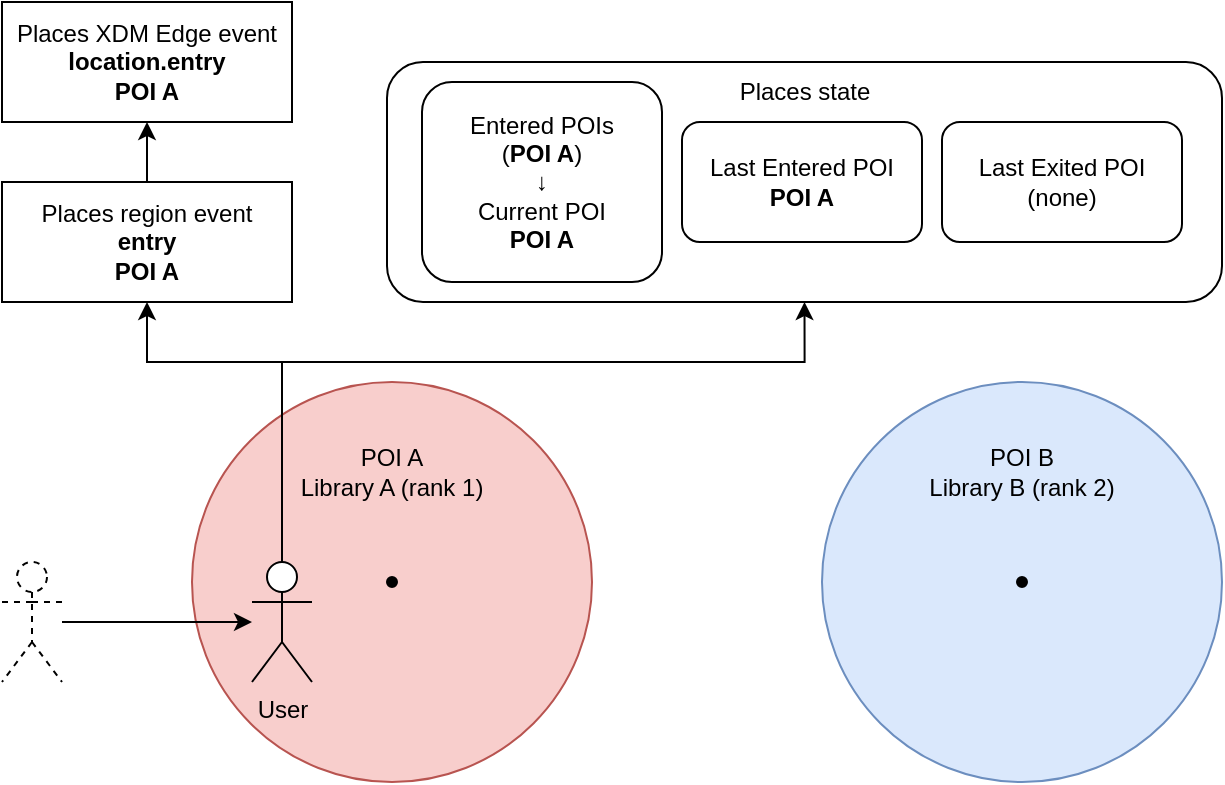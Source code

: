 <mxfile version="26.0.6" pages="6">
  <diagram name="non-intersecting-enter-A" id="7Nvi4SQzM6DGhfH5U2eM">
    <mxGraphModel dx="1253" dy="871" grid="1" gridSize="10" guides="1" tooltips="1" connect="1" arrows="1" fold="1" page="1" pageScale="1" pageWidth="850" pageHeight="1100" math="0" shadow="0">
      <root>
        <mxCell id="0" />
        <mxCell id="1" parent="0" />
        <mxCell id="0DIojGw53Ly8PK1kukOb-17" value="" style="rounded=1;whiteSpace=wrap;html=1;" vertex="1" parent="1">
          <mxGeometry x="322.5" y="150" width="417.5" height="120" as="geometry" />
        </mxCell>
        <mxCell id="0DIojGw53Ly8PK1kukOb-3" value="" style="group" vertex="1" connectable="0" parent="1">
          <mxGeometry x="225" y="310" width="200" height="200" as="geometry" />
        </mxCell>
        <mxCell id="0DIojGw53Ly8PK1kukOb-1" value="" style="ellipse;whiteSpace=wrap;html=1;aspect=fixed;fillColor=#f8cecc;strokeColor=#b85450;shadow=0;" vertex="1" parent="0DIojGw53Ly8PK1kukOb-3">
          <mxGeometry width="200" height="200" as="geometry" />
        </mxCell>
        <mxCell id="0DIojGw53Ly8PK1kukOb-2" value="" style="ellipse;whiteSpace=wrap;html=1;aspect=fixed;labelBackgroundColor=none;fillColor=light-dark(#000000, #ededed);" vertex="1" parent="0DIojGw53Ly8PK1kukOb-3">
          <mxGeometry x="97.5" y="97.5" width="5" height="5" as="geometry" />
        </mxCell>
        <mxCell id="0DIojGw53Ly8PK1kukOb-7" value="&lt;div&gt;POI A&lt;/div&gt;Library A (rank 1)" style="text;html=1;align=center;verticalAlign=middle;whiteSpace=wrap;rounded=0;" vertex="1" parent="0DIojGw53Ly8PK1kukOb-3">
          <mxGeometry x="40" y="30" width="120" height="30" as="geometry" />
        </mxCell>
        <mxCell id="0DIojGw53Ly8PK1kukOb-9" value="User" style="shape=umlActor;verticalLabelPosition=bottom;verticalAlign=top;html=1;outlineConnect=0;" vertex="1" parent="0DIojGw53Ly8PK1kukOb-3">
          <mxGeometry x="30" y="90" width="30" height="60" as="geometry" />
        </mxCell>
        <mxCell id="0DIojGw53Ly8PK1kukOb-5" value="" style="ellipse;whiteSpace=wrap;html=1;aspect=fixed;fillColor=#dae8fc;strokeColor=#6c8ebf;shadow=0;" vertex="1" parent="1">
          <mxGeometry x="540" y="310" width="200" height="200" as="geometry" />
        </mxCell>
        <mxCell id="0DIojGw53Ly8PK1kukOb-6" value="" style="ellipse;whiteSpace=wrap;html=1;aspect=fixed;labelBackgroundColor=none;fillColor=light-dark(#000000, #ededed);" vertex="1" parent="1">
          <mxGeometry x="637.5" y="407.5" width="5" height="5" as="geometry" />
        </mxCell>
        <mxCell id="0DIojGw53Ly8PK1kukOb-8" value="&lt;div&gt;POI B&lt;/div&gt;&lt;div&gt;Library B (rank 2)&lt;br&gt;&lt;/div&gt;" style="text;html=1;align=center;verticalAlign=middle;whiteSpace=wrap;rounded=0;" vertex="1" parent="1">
          <mxGeometry x="590" y="340" width="100" height="30" as="geometry" />
        </mxCell>
        <mxCell id="0DIojGw53Ly8PK1kukOb-12" style="edgeStyle=orthogonalEdgeStyle;rounded=0;orthogonalLoop=1;jettySize=auto;html=1;" edge="1" parent="1" source="0DIojGw53Ly8PK1kukOb-10" target="0DIojGw53Ly8PK1kukOb-9">
          <mxGeometry relative="1" as="geometry" />
        </mxCell>
        <mxCell id="0DIojGw53Ly8PK1kukOb-10" value="" style="shape=umlActor;verticalLabelPosition=bottom;verticalAlign=top;html=1;outlineConnect=0;dashed=1;" vertex="1" parent="1">
          <mxGeometry x="130" y="400" width="30" height="60" as="geometry" />
        </mxCell>
        <mxCell id="Gqzh9oUNOYXRhG7qrIGi-3" style="edgeStyle=orthogonalEdgeStyle;rounded=0;orthogonalLoop=1;jettySize=auto;html=1;entryX=0.5;entryY=1;entryDx=0;entryDy=0;" edge="1" parent="1" source="0DIojGw53Ly8PK1kukOb-13" target="Gqzh9oUNOYXRhG7qrIGi-2">
          <mxGeometry relative="1" as="geometry" />
        </mxCell>
        <mxCell id="0DIojGw53Ly8PK1kukOb-13" value="&lt;div&gt;Places region event&lt;/div&gt;&lt;div&gt;&lt;b&gt;entry&lt;br&gt;&lt;/b&gt;&lt;/div&gt;&lt;div&gt;&lt;b&gt;POI A&lt;/b&gt;&lt;br&gt;&lt;/div&gt;" style="rounded=0;whiteSpace=wrap;html=1;" vertex="1" parent="1">
          <mxGeometry x="130" y="210" width="145" height="60" as="geometry" />
        </mxCell>
        <mxCell id="0DIojGw53Ly8PK1kukOb-14" value="&lt;div&gt;&lt;div&gt;Entered POIs&lt;/div&gt;(&lt;b&gt;POI A&lt;/b&gt;)&lt;/div&gt;&lt;div&gt;↓&lt;/div&gt;&lt;div&gt;Current POI&lt;/div&gt;&lt;div&gt;&lt;b&gt;POI A&lt;/b&gt;&lt;br&gt;&lt;/div&gt;" style="rounded=1;whiteSpace=wrap;html=1;" vertex="1" parent="1">
          <mxGeometry x="340" y="160" width="120" height="100" as="geometry" />
        </mxCell>
        <mxCell id="0DIojGw53Ly8PK1kukOb-15" value="Last Entered POI&lt;div&gt;&lt;b&gt;POI A&lt;/b&gt;&lt;br&gt;&lt;/div&gt;" style="rounded=1;whiteSpace=wrap;html=1;" vertex="1" parent="1">
          <mxGeometry x="470" y="180" width="120" height="60" as="geometry" />
        </mxCell>
        <mxCell id="0DIojGw53Ly8PK1kukOb-16" value="Last Exited POI&lt;div&gt;(none)&lt;b&gt;&lt;br&gt;&lt;/b&gt;&lt;/div&gt;" style="rounded=1;whiteSpace=wrap;html=1;" vertex="1" parent="1">
          <mxGeometry x="600" y="180" width="120" height="60" as="geometry" />
        </mxCell>
        <mxCell id="0DIojGw53Ly8PK1kukOb-18" value="Places state" style="text;html=1;align=center;verticalAlign=middle;whiteSpace=wrap;rounded=0;" vertex="1" parent="1">
          <mxGeometry x="495.63" y="150" width="71.25" height="30" as="geometry" />
        </mxCell>
        <mxCell id="Gqzh9oUNOYXRhG7qrIGi-2" value="&lt;div&gt;Places XDM Edge event&lt;br&gt;&lt;/div&gt;&lt;div&gt;&lt;b&gt;location.entry&lt;/b&gt;&lt;/div&gt;&lt;div&gt;&lt;b&gt;POI A&lt;/b&gt;&lt;br&gt;&lt;/div&gt;" style="rounded=0;whiteSpace=wrap;html=1;" vertex="1" parent="1">
          <mxGeometry x="130" y="120" width="145" height="60" as="geometry" />
        </mxCell>
        <mxCell id="kn7acTjmy94DzL2z3jzz-1" style="edgeStyle=orthogonalEdgeStyle;rounded=0;orthogonalLoop=1;jettySize=auto;html=1;entryX=0.5;entryY=1;entryDx=0;entryDy=0;exitX=0.5;exitY=0;exitDx=0;exitDy=0;exitPerimeter=0;" edge="1" parent="1" source="0DIojGw53Ly8PK1kukOb-9" target="0DIojGw53Ly8PK1kukOb-17">
          <mxGeometry relative="1" as="geometry">
            <Array as="points">
              <mxPoint x="270" y="300" />
              <mxPoint x="531" y="300" />
            </Array>
          </mxGeometry>
        </mxCell>
        <mxCell id="kn7acTjmy94DzL2z3jzz-2" style="edgeStyle=orthogonalEdgeStyle;rounded=0;orthogonalLoop=1;jettySize=auto;html=1;entryX=0.5;entryY=1;entryDx=0;entryDy=0;" edge="1" parent="1" source="0DIojGw53Ly8PK1kukOb-9" target="0DIojGw53Ly8PK1kukOb-13">
          <mxGeometry relative="1" as="geometry">
            <Array as="points">
              <mxPoint x="270" y="300" />
              <mxPoint x="203" y="300" />
            </Array>
          </mxGeometry>
        </mxCell>
      </root>
    </mxGraphModel>
  </diagram>
  <diagram id="rdX67m3a9mxCrUyusmqZ" name="non-intersecting-exit-A">
    <mxGraphModel dx="1253" dy="871" grid="1" gridSize="10" guides="1" tooltips="1" connect="1" arrows="1" fold="1" page="1" pageScale="1" pageWidth="850" pageHeight="1100" math="0" shadow="0">
      <root>
        <mxCell id="0" />
        <mxCell id="1" parent="0" />
        <mxCell id="Ho1aJXo4Xvy4HgWgl9kq-21" value="" style="rounded=1;whiteSpace=wrap;html=1;" vertex="1" parent="1">
          <mxGeometry x="332.5" y="160" width="417.5" height="120" as="geometry" />
        </mxCell>
        <mxCell id="Ho1aJXo4Xvy4HgWgl9kq-22" value="" style="group" vertex="1" connectable="0" parent="1">
          <mxGeometry x="235" y="320" width="200" height="200" as="geometry" />
        </mxCell>
        <mxCell id="Ho1aJXo4Xvy4HgWgl9kq-23" value="" style="ellipse;whiteSpace=wrap;html=1;aspect=fixed;fillColor=#f8cecc;strokeColor=#b85450;shadow=0;" vertex="1" parent="Ho1aJXo4Xvy4HgWgl9kq-22">
          <mxGeometry width="200" height="200" as="geometry" />
        </mxCell>
        <mxCell id="Ho1aJXo4Xvy4HgWgl9kq-24" value="" style="ellipse;whiteSpace=wrap;html=1;aspect=fixed;labelBackgroundColor=none;fillColor=light-dark(#000000, #ededed);" vertex="1" parent="Ho1aJXo4Xvy4HgWgl9kq-22">
          <mxGeometry x="97.5" y="97.5" width="5" height="5" as="geometry" />
        </mxCell>
        <mxCell id="Ho1aJXo4Xvy4HgWgl9kq-25" value="&lt;div&gt;POI A&lt;/div&gt;Library A (rank 1)" style="text;html=1;align=center;verticalAlign=middle;whiteSpace=wrap;rounded=0;" vertex="1" parent="Ho1aJXo4Xvy4HgWgl9kq-22">
          <mxGeometry x="40" y="30" width="120" height="30" as="geometry" />
        </mxCell>
        <mxCell id="Ho1aJXo4Xvy4HgWgl9kq-26" value="" style="shape=umlActor;verticalLabelPosition=bottom;verticalAlign=top;html=1;outlineConnect=0;dashed=1;" vertex="1" parent="Ho1aJXo4Xvy4HgWgl9kq-22">
          <mxGeometry x="30" y="90" width="30" height="60" as="geometry" />
        </mxCell>
        <mxCell id="Ho1aJXo4Xvy4HgWgl9kq-27" value="" style="ellipse;whiteSpace=wrap;html=1;aspect=fixed;fillColor=#dae8fc;strokeColor=#6c8ebf;shadow=0;" vertex="1" parent="1">
          <mxGeometry x="550" y="320" width="200" height="200" as="geometry" />
        </mxCell>
        <mxCell id="Ho1aJXo4Xvy4HgWgl9kq-28" value="" style="ellipse;whiteSpace=wrap;html=1;aspect=fixed;labelBackgroundColor=none;fillColor=light-dark(#000000, #ededed);" vertex="1" parent="1">
          <mxGeometry x="647.5" y="417.5" width="5" height="5" as="geometry" />
        </mxCell>
        <mxCell id="Ho1aJXo4Xvy4HgWgl9kq-29" value="&lt;div&gt;POI B&lt;/div&gt;&lt;div&gt;Library B (rank 2)&lt;br&gt;&lt;/div&gt;" style="text;html=1;align=center;verticalAlign=middle;whiteSpace=wrap;rounded=0;" vertex="1" parent="1">
          <mxGeometry x="600" y="350" width="100" height="30" as="geometry" />
        </mxCell>
        <mxCell id="Ho1aJXo4Xvy4HgWgl9kq-30" style="edgeStyle=orthogonalEdgeStyle;rounded=0;orthogonalLoop=1;jettySize=auto;html=1;" edge="1" parent="1" source="Ho1aJXo4Xvy4HgWgl9kq-31" target="Ho1aJXo4Xvy4HgWgl9kq-26">
          <mxGeometry relative="1" as="geometry" />
        </mxCell>
        <mxCell id="Ho1aJXo4Xvy4HgWgl9kq-31" value="" style="shape=umlActor;verticalLabelPosition=bottom;verticalAlign=top;html=1;outlineConnect=0;dashed=1;" vertex="1" parent="1">
          <mxGeometry x="140" y="410" width="30" height="60" as="geometry" />
        </mxCell>
        <mxCell id="Ho1aJXo4Xvy4HgWgl9kq-32" style="edgeStyle=orthogonalEdgeStyle;rounded=0;orthogonalLoop=1;jettySize=auto;html=1;entryX=0.5;entryY=1;entryDx=0;entryDy=0;" edge="1" parent="1" source="Ho1aJXo4Xvy4HgWgl9kq-33" target="Ho1aJXo4Xvy4HgWgl9kq-38">
          <mxGeometry relative="1" as="geometry" />
        </mxCell>
        <mxCell id="Ho1aJXo4Xvy4HgWgl9kq-33" value="&lt;div&gt;Places region event&lt;/div&gt;&lt;div&gt;&lt;b&gt;exit&lt;br&gt;&lt;/b&gt;&lt;/div&gt;&lt;div&gt;&lt;b&gt;POI A&lt;/b&gt;&lt;br&gt;&lt;/div&gt;" style="rounded=0;whiteSpace=wrap;html=1;" vertex="1" parent="1">
          <mxGeometry x="140" y="220" width="145" height="60" as="geometry" />
        </mxCell>
        <mxCell id="Ho1aJXo4Xvy4HgWgl9kq-34" value="&lt;div&gt;&lt;div&gt;Entered POIs&lt;/div&gt;(&lt;b&gt;none&lt;/b&gt;)&lt;/div&gt;&lt;div&gt;↓&lt;/div&gt;&lt;div&gt;Current POI&lt;/div&gt;&lt;div&gt;&lt;b&gt;none&lt;/b&gt;&lt;/div&gt;" style="rounded=1;whiteSpace=wrap;html=1;" vertex="1" parent="1">
          <mxGeometry x="350" y="170" width="120" height="100" as="geometry" />
        </mxCell>
        <mxCell id="Ho1aJXo4Xvy4HgWgl9kq-35" value="Last Entered POI&lt;div&gt;POI A&lt;br&gt;&lt;/div&gt;" style="rounded=1;whiteSpace=wrap;html=1;" vertex="1" parent="1">
          <mxGeometry x="480" y="190" width="120" height="60" as="geometry" />
        </mxCell>
        <mxCell id="Ho1aJXo4Xvy4HgWgl9kq-36" value="Last Exited POI&lt;div&gt;&lt;b&gt;POI A&lt;br&gt;&lt;/b&gt;&lt;/div&gt;" style="rounded=1;whiteSpace=wrap;html=1;" vertex="1" parent="1">
          <mxGeometry x="610" y="190" width="120" height="60" as="geometry" />
        </mxCell>
        <mxCell id="Ho1aJXo4Xvy4HgWgl9kq-37" value="Places state" style="text;html=1;align=center;verticalAlign=middle;whiteSpace=wrap;rounded=0;" vertex="1" parent="1">
          <mxGeometry x="505.63" y="160" width="71.25" height="30" as="geometry" />
        </mxCell>
        <mxCell id="Ho1aJXo4Xvy4HgWgl9kq-38" value="&lt;div&gt;Places XDM Edge event&lt;br&gt;&lt;/div&gt;&lt;div&gt;&lt;b&gt;location.exit&lt;/b&gt;&lt;/div&gt;&lt;div&gt;&lt;b&gt;POI A&lt;/b&gt;&lt;br&gt;&lt;/div&gt;" style="rounded=0;whiteSpace=wrap;html=1;" vertex="1" parent="1">
          <mxGeometry x="140" y="130" width="145" height="60" as="geometry" />
        </mxCell>
        <mxCell id="-z0aHWKvJQAoEWJ8Rz4i-1" style="edgeStyle=orthogonalEdgeStyle;rounded=0;orthogonalLoop=1;jettySize=auto;html=1;entryX=0.5;entryY=1;entryDx=0;entryDy=0;" edge="1" parent="1" source="NXrRxb7yQvGwlV0NaPWT-1" target="Ho1aJXo4Xvy4HgWgl9kq-21">
          <mxGeometry relative="1" as="geometry">
            <Array as="points">
              <mxPoint x="495" y="310" />
              <mxPoint x="541" y="310" />
            </Array>
          </mxGeometry>
        </mxCell>
        <mxCell id="-z0aHWKvJQAoEWJ8Rz4i-2" style="edgeStyle=orthogonalEdgeStyle;rounded=0;orthogonalLoop=1;jettySize=auto;html=1;entryX=0.5;entryY=1;entryDx=0;entryDy=0;exitX=0.5;exitY=0;exitDx=0;exitDy=0;exitPerimeter=0;" edge="1" parent="1" source="NXrRxb7yQvGwlV0NaPWT-1" target="Ho1aJXo4Xvy4HgWgl9kq-33">
          <mxGeometry relative="1" as="geometry">
            <Array as="points">
              <mxPoint x="495" y="310" />
              <mxPoint x="213" y="310" />
            </Array>
          </mxGeometry>
        </mxCell>
        <mxCell id="NXrRxb7yQvGwlV0NaPWT-1" value="User" style="shape=umlActor;verticalLabelPosition=bottom;verticalAlign=top;html=1;outlineConnect=0;" vertex="1" parent="1">
          <mxGeometry x="480" y="410" width="30" height="60" as="geometry" />
        </mxCell>
        <mxCell id="NXrRxb7yQvGwlV0NaPWT-2" style="edgeStyle=orthogonalEdgeStyle;rounded=0;orthogonalLoop=1;jettySize=auto;html=1;" edge="1" parent="1" source="Ho1aJXo4Xvy4HgWgl9kq-26" target="NXrRxb7yQvGwlV0NaPWT-1">
          <mxGeometry relative="1" as="geometry" />
        </mxCell>
      </root>
    </mxGraphModel>
  </diagram>
  <diagram id="9H6oM4rIgoUe4iElkGJH" name="non-intersecting-enter-B">
    <mxGraphModel dx="1253" dy="871" grid="1" gridSize="10" guides="1" tooltips="1" connect="1" arrows="1" fold="1" page="1" pageScale="1" pageWidth="850" pageHeight="1100" math="0" shadow="0">
      <root>
        <mxCell id="0" />
        <mxCell id="1" parent="0" />
        <mxCell id="m1eLavfmxzWG4tHBOf5e-1" value="" style="rounded=1;whiteSpace=wrap;html=1;" vertex="1" parent="1">
          <mxGeometry x="332.5" y="160" width="417.5" height="120" as="geometry" />
        </mxCell>
        <mxCell id="m1eLavfmxzWG4tHBOf5e-2" value="" style="group" vertex="1" connectable="0" parent="1">
          <mxGeometry x="235" y="320" width="200" height="200" as="geometry" />
        </mxCell>
        <mxCell id="m1eLavfmxzWG4tHBOf5e-3" value="" style="ellipse;whiteSpace=wrap;html=1;aspect=fixed;fillColor=#f8cecc;strokeColor=#b85450;shadow=0;" vertex="1" parent="m1eLavfmxzWG4tHBOf5e-2">
          <mxGeometry width="200" height="200" as="geometry" />
        </mxCell>
        <mxCell id="m1eLavfmxzWG4tHBOf5e-4" value="" style="ellipse;whiteSpace=wrap;html=1;aspect=fixed;labelBackgroundColor=none;fillColor=light-dark(#000000, #ededed);" vertex="1" parent="m1eLavfmxzWG4tHBOf5e-2">
          <mxGeometry x="97.5" y="97.5" width="5" height="5" as="geometry" />
        </mxCell>
        <mxCell id="m1eLavfmxzWG4tHBOf5e-5" value="&lt;div&gt;POI A&lt;/div&gt;Library A (rank 1)" style="text;html=1;align=center;verticalAlign=middle;whiteSpace=wrap;rounded=0;" vertex="1" parent="m1eLavfmxzWG4tHBOf5e-2">
          <mxGeometry x="40" y="30" width="120" height="30" as="geometry" />
        </mxCell>
        <mxCell id="m1eLavfmxzWG4tHBOf5e-6" value="" style="shape=umlActor;verticalLabelPosition=bottom;verticalAlign=top;html=1;outlineConnect=0;dashed=1;" vertex="1" parent="m1eLavfmxzWG4tHBOf5e-2">
          <mxGeometry x="30" y="90" width="30" height="60" as="geometry" />
        </mxCell>
        <mxCell id="m1eLavfmxzWG4tHBOf5e-7" value="" style="ellipse;whiteSpace=wrap;html=1;aspect=fixed;fillColor=#dae8fc;strokeColor=#6c8ebf;shadow=0;" vertex="1" parent="1">
          <mxGeometry x="550" y="320" width="200" height="200" as="geometry" />
        </mxCell>
        <mxCell id="m1eLavfmxzWG4tHBOf5e-8" value="" style="ellipse;whiteSpace=wrap;html=1;aspect=fixed;labelBackgroundColor=none;fillColor=light-dark(#000000, #ededed);" vertex="1" parent="1">
          <mxGeometry x="647.5" y="417.5" width="5" height="5" as="geometry" />
        </mxCell>
        <mxCell id="m1eLavfmxzWG4tHBOf5e-9" value="&lt;div&gt;POI B&lt;/div&gt;&lt;div&gt;Library B (rank 2)&lt;br&gt;&lt;/div&gt;" style="text;html=1;align=center;verticalAlign=middle;whiteSpace=wrap;rounded=0;" vertex="1" parent="1">
          <mxGeometry x="600" y="350" width="100" height="30" as="geometry" />
        </mxCell>
        <mxCell id="m1eLavfmxzWG4tHBOf5e-10" style="edgeStyle=orthogonalEdgeStyle;rounded=0;orthogonalLoop=1;jettySize=auto;html=1;" edge="1" parent="1" source="m1eLavfmxzWG4tHBOf5e-11" target="m1eLavfmxzWG4tHBOf5e-6">
          <mxGeometry relative="1" as="geometry" />
        </mxCell>
        <mxCell id="m1eLavfmxzWG4tHBOf5e-11" value="" style="shape=umlActor;verticalLabelPosition=bottom;verticalAlign=top;html=1;outlineConnect=0;dashed=1;" vertex="1" parent="1">
          <mxGeometry x="140" y="410" width="30" height="60" as="geometry" />
        </mxCell>
        <mxCell id="m1eLavfmxzWG4tHBOf5e-12" style="edgeStyle=orthogonalEdgeStyle;rounded=0;orthogonalLoop=1;jettySize=auto;html=1;entryX=0.5;entryY=1;entryDx=0;entryDy=0;" edge="1" parent="1" source="m1eLavfmxzWG4tHBOf5e-13" target="m1eLavfmxzWG4tHBOf5e-18">
          <mxGeometry relative="1" as="geometry" />
        </mxCell>
        <mxCell id="m1eLavfmxzWG4tHBOf5e-13" value="&lt;div&gt;Places region event&lt;/div&gt;&lt;div&gt;&lt;b&gt;entry&lt;br&gt;&lt;/b&gt;&lt;/div&gt;&lt;div&gt;&lt;b&gt;POI B&lt;/b&gt;&lt;br&gt;&lt;/div&gt;" style="rounded=0;whiteSpace=wrap;html=1;" vertex="1" parent="1">
          <mxGeometry x="140" y="220" width="145" height="60" as="geometry" />
        </mxCell>
        <mxCell id="m1eLavfmxzWG4tHBOf5e-14" value="&lt;div&gt;&lt;div&gt;Entered POIs&lt;/div&gt;(&lt;b&gt;POI B&lt;/b&gt;)&lt;/div&gt;&lt;div&gt;↓&lt;/div&gt;&lt;div&gt;Current POI&lt;/div&gt;&lt;div&gt;&lt;b&gt;POI B&lt;/b&gt;&lt;/div&gt;" style="rounded=1;whiteSpace=wrap;html=1;" vertex="1" parent="1">
          <mxGeometry x="350" y="170" width="120" height="100" as="geometry" />
        </mxCell>
        <mxCell id="m1eLavfmxzWG4tHBOf5e-15" value="Last Entered POI&lt;div&gt;&lt;b&gt;POI B&lt;/b&gt;&lt;br&gt;&lt;/div&gt;" style="rounded=1;whiteSpace=wrap;html=1;" vertex="1" parent="1">
          <mxGeometry x="480" y="190" width="120" height="60" as="geometry" />
        </mxCell>
        <mxCell id="m1eLavfmxzWG4tHBOf5e-16" value="Last Exited POI&lt;div&gt;POI A&lt;b&gt;&lt;br&gt;&lt;/b&gt;&lt;/div&gt;" style="rounded=1;whiteSpace=wrap;html=1;" vertex="1" parent="1">
          <mxGeometry x="610" y="190" width="120" height="60" as="geometry" />
        </mxCell>
        <mxCell id="m1eLavfmxzWG4tHBOf5e-17" value="Places state" style="text;html=1;align=center;verticalAlign=middle;whiteSpace=wrap;rounded=0;" vertex="1" parent="1">
          <mxGeometry x="505.63" y="160" width="71.25" height="30" as="geometry" />
        </mxCell>
        <mxCell id="m1eLavfmxzWG4tHBOf5e-18" value="&lt;div&gt;Places XDM Edge event&lt;br&gt;&lt;/div&gt;&lt;div&gt;&lt;b&gt;location.entry&lt;/b&gt;&lt;/div&gt;&lt;div&gt;&lt;b&gt;POI B&lt;/b&gt;&lt;br&gt;&lt;/div&gt;" style="rounded=0;whiteSpace=wrap;html=1;" vertex="1" parent="1">
          <mxGeometry x="140" y="130" width="145" height="60" as="geometry" />
        </mxCell>
        <mxCell id="wsd4j_t1gXZUknXIVUx4-2" style="edgeStyle=orthogonalEdgeStyle;rounded=0;orthogonalLoop=1;jettySize=auto;html=1;" edge="1" parent="1" source="m1eLavfmxzWG4tHBOf5e-21" target="wsd4j_t1gXZUknXIVUx4-1">
          <mxGeometry relative="1" as="geometry" />
        </mxCell>
        <mxCell id="m1eLavfmxzWG4tHBOf5e-21" value="" style="shape=umlActor;verticalLabelPosition=bottom;verticalAlign=top;html=1;outlineConnect=0;dashed=1;" vertex="1" parent="1">
          <mxGeometry x="480" y="410" width="30" height="60" as="geometry" />
        </mxCell>
        <mxCell id="m1eLavfmxzWG4tHBOf5e-22" style="edgeStyle=orthogonalEdgeStyle;rounded=0;orthogonalLoop=1;jettySize=auto;html=1;" edge="1" parent="1" source="m1eLavfmxzWG4tHBOf5e-6" target="m1eLavfmxzWG4tHBOf5e-21">
          <mxGeometry relative="1" as="geometry" />
        </mxCell>
        <mxCell id="wsd4j_t1gXZUknXIVUx4-3" style="edgeStyle=orthogonalEdgeStyle;rounded=0;orthogonalLoop=1;jettySize=auto;html=1;entryX=0.5;entryY=1;entryDx=0;entryDy=0;" edge="1" parent="1" source="wsd4j_t1gXZUknXIVUx4-1" target="m1eLavfmxzWG4tHBOf5e-1">
          <mxGeometry relative="1" as="geometry">
            <Array as="points">
              <mxPoint x="595" y="310" />
              <mxPoint x="541" y="310" />
            </Array>
          </mxGeometry>
        </mxCell>
        <mxCell id="wsd4j_t1gXZUknXIVUx4-4" style="edgeStyle=orthogonalEdgeStyle;rounded=0;orthogonalLoop=1;jettySize=auto;html=1;entryX=0.5;entryY=1;entryDx=0;entryDy=0;exitX=0.5;exitY=0;exitDx=0;exitDy=0;exitPerimeter=0;" edge="1" parent="1" source="wsd4j_t1gXZUknXIVUx4-1" target="m1eLavfmxzWG4tHBOf5e-13">
          <mxGeometry relative="1" as="geometry">
            <Array as="points">
              <mxPoint x="595" y="310" />
              <mxPoint x="213" y="310" />
            </Array>
          </mxGeometry>
        </mxCell>
        <mxCell id="wsd4j_t1gXZUknXIVUx4-1" value="User" style="shape=umlActor;verticalLabelPosition=bottom;verticalAlign=top;html=1;outlineConnect=0;" vertex="1" parent="1">
          <mxGeometry x="580" y="410" width="30" height="60" as="geometry" />
        </mxCell>
      </root>
    </mxGraphModel>
  </diagram>
  <diagram id="3wjuZM8Dh7xvfEKu1s4l" name="intersecting-enter-A">
    <mxGraphModel dx="1253" dy="871" grid="1" gridSize="10" guides="1" tooltips="1" connect="1" arrows="1" fold="1" page="1" pageScale="1" pageWidth="850" pageHeight="1100" math="0" shadow="0">
      <root>
        <mxCell id="0" />
        <mxCell id="1" parent="0" />
        <mxCell id="dF2BAUbHKqQekH8R1alL-1" value="" style="rounded=1;whiteSpace=wrap;html=1;" vertex="1" parent="1">
          <mxGeometry x="310.5" y="230" width="417.5" height="120" as="geometry" />
        </mxCell>
        <mxCell id="dF2BAUbHKqQekH8R1alL-7" value="" style="ellipse;whiteSpace=wrap;html=1;aspect=fixed;fillColor=#dae8fc;strokeColor=#6c8ebf;shadow=0;opacity=60;" vertex="1" parent="1">
          <mxGeometry x="350" y="410" width="470" height="470" as="geometry" />
        </mxCell>
        <mxCell id="dF2BAUbHKqQekH8R1alL-8" value="" style="ellipse;whiteSpace=wrap;html=1;aspect=fixed;labelBackgroundColor=none;fillColor=light-dark(#000000, #ededed);" vertex="1" parent="1">
          <mxGeometry x="582.5" y="635" width="5" height="5" as="geometry" />
        </mxCell>
        <mxCell id="dF2BAUbHKqQekH8R1alL-9" value="&lt;div&gt;POI B&lt;/div&gt;&lt;div&gt;Library B (rank 2)&lt;br&gt;&lt;/div&gt;" style="text;html=1;align=center;verticalAlign=middle;whiteSpace=wrap;rounded=0;" vertex="1" parent="1">
          <mxGeometry x="535" y="577.5" width="100" height="30" as="geometry" />
        </mxCell>
        <mxCell id="dF2BAUbHKqQekH8R1alL-11" value="" style="shape=umlActor;verticalLabelPosition=bottom;verticalAlign=top;html=1;outlineConnect=0;dashed=1;" vertex="1" parent="1">
          <mxGeometry y="640" width="30" height="60" as="geometry" />
        </mxCell>
        <mxCell id="dF2BAUbHKqQekH8R1alL-14" value="&lt;div&gt;&lt;div&gt;Entered POIs&lt;/div&gt;(&lt;b&gt;POI A&lt;/b&gt;)&lt;/div&gt;&lt;div&gt;↓&lt;/div&gt;&lt;div&gt;Current POI&lt;/div&gt;&lt;div&gt;&lt;b&gt;POI A&lt;/b&gt;&lt;/div&gt;" style="rounded=1;whiteSpace=wrap;html=1;" vertex="1" parent="1">
          <mxGeometry x="328" y="240" width="120" height="100" as="geometry" />
        </mxCell>
        <mxCell id="dF2BAUbHKqQekH8R1alL-15" value="Last Entered POI&lt;div&gt;&lt;b&gt;POI A&lt;/b&gt;&lt;br&gt;&lt;/div&gt;" style="rounded=1;whiteSpace=wrap;html=1;" vertex="1" parent="1">
          <mxGeometry x="458" y="260" width="120" height="60" as="geometry" />
        </mxCell>
        <mxCell id="dF2BAUbHKqQekH8R1alL-16" value="Last Exited POI&lt;div&gt;none&lt;/div&gt;" style="rounded=1;whiteSpace=wrap;html=1;" vertex="1" parent="1">
          <mxGeometry x="588" y="260" width="120" height="60" as="geometry" />
        </mxCell>
        <mxCell id="dF2BAUbHKqQekH8R1alL-17" value="Places state" style="text;html=1;align=center;verticalAlign=middle;whiteSpace=wrap;rounded=0;" vertex="1" parent="1">
          <mxGeometry x="483.63" y="230" width="71.25" height="30" as="geometry" />
        </mxCell>
        <mxCell id="dF2BAUbHKqQekH8R1alL-3" value="" style="ellipse;whiteSpace=wrap;html=1;aspect=fixed;fillColor=#f8cecc;strokeColor=#b85450;shadow=0;opacity=60;" vertex="1" parent="1">
          <mxGeometry x="40" y="410" width="470" height="470" as="geometry" />
        </mxCell>
        <mxCell id="dF2BAUbHKqQekH8R1alL-4" value="" style="ellipse;whiteSpace=wrap;html=1;aspect=fixed;labelBackgroundColor=none;fillColor=light-dark(#000000, #ededed);" vertex="1" parent="1">
          <mxGeometry x="272.5" y="635" width="5" height="5" as="geometry" />
        </mxCell>
        <mxCell id="dF2BAUbHKqQekH8R1alL-5" value="&lt;div&gt;POI A&lt;/div&gt;Library A (rank 1)" style="text;html=1;align=center;verticalAlign=middle;whiteSpace=wrap;rounded=0;" vertex="1" parent="1">
          <mxGeometry x="215" y="572.5" width="120" height="30" as="geometry" />
        </mxCell>
        <mxCell id="SwLJAs417TyKr6fsrudJ-6" style="edgeStyle=orthogonalEdgeStyle;rounded=0;orthogonalLoop=1;jettySize=auto;html=1;entryX=0.5;entryY=1;entryDx=0;entryDy=0;" edge="1" parent="1" source="dF2BAUbHKqQekH8R1alL-21" target="SwLJAs417TyKr6fsrudJ-1">
          <mxGeometry relative="1" as="geometry">
            <Array as="points">
              <mxPoint x="135" y="390" />
              <mxPoint x="196" y="390" />
            </Array>
          </mxGeometry>
        </mxCell>
        <mxCell id="SwLJAs417TyKr6fsrudJ-7" style="edgeStyle=orthogonalEdgeStyle;rounded=0;orthogonalLoop=1;jettySize=auto;html=1;entryX=0.5;entryY=1;entryDx=0;entryDy=0;exitX=0.5;exitY=0;exitDx=0;exitDy=0;exitPerimeter=0;" edge="1" parent="1" source="dF2BAUbHKqQekH8R1alL-21" target="dF2BAUbHKqQekH8R1alL-1">
          <mxGeometry relative="1" as="geometry">
            <Array as="points">
              <mxPoint x="135" y="390" />
              <mxPoint x="519" y="390" />
            </Array>
          </mxGeometry>
        </mxCell>
        <mxCell id="dF2BAUbHKqQekH8R1alL-21" value="User" style="shape=umlActor;verticalLabelPosition=bottom;verticalAlign=top;html=1;outlineConnect=0;" vertex="1" parent="1">
          <mxGeometry x="120" y="640" width="30" height="60" as="geometry" />
        </mxCell>
        <mxCell id="dF2BAUbHKqQekH8R1alL-22" style="edgeStyle=orthogonalEdgeStyle;rounded=0;orthogonalLoop=1;jettySize=auto;html=1;" edge="1" parent="1" source="dF2BAUbHKqQekH8R1alL-11" target="dF2BAUbHKqQekH8R1alL-21">
          <mxGeometry relative="1" as="geometry" />
        </mxCell>
        <mxCell id="SwLJAs417TyKr6fsrudJ-4" style="edgeStyle=orthogonalEdgeStyle;rounded=0;orthogonalLoop=1;jettySize=auto;html=1;entryX=0.5;entryY=1;entryDx=0;entryDy=0;" edge="1" parent="1" source="SwLJAs417TyKr6fsrudJ-1" target="SwLJAs417TyKr6fsrudJ-2">
          <mxGeometry relative="1" as="geometry" />
        </mxCell>
        <mxCell id="SwLJAs417TyKr6fsrudJ-1" value="&lt;div&gt;Places region event&lt;/div&gt;&lt;div&gt;&lt;b&gt;entry&lt;br&gt;&lt;/b&gt;&lt;/div&gt;&lt;div&gt;&lt;b&gt;POI A&lt;/b&gt;&lt;br&gt;&lt;/div&gt;" style="rounded=0;whiteSpace=wrap;html=1;" vertex="1" parent="1">
          <mxGeometry x="123" y="290" width="145" height="60" as="geometry" />
        </mxCell>
        <mxCell id="SwLJAs417TyKr6fsrudJ-2" value="&lt;div&gt;Places XDM Edge event&lt;br&gt;&lt;/div&gt;&lt;div&gt;&lt;b&gt;location.entry&lt;/b&gt;&lt;/div&gt;&lt;div&gt;&lt;b&gt;POI A&lt;/b&gt;&lt;br&gt;&lt;/div&gt;" style="rounded=0;whiteSpace=wrap;html=1;" vertex="1" parent="1">
          <mxGeometry x="123" y="200" width="145" height="60" as="geometry" />
        </mxCell>
      </root>
    </mxGraphModel>
  </diagram>
  <diagram id="FB6Z1QVa7hJhCb1VHOlZ" name="intersecting-enter-B">
    <mxGraphModel dx="1253" dy="871" grid="1" gridSize="10" guides="1" tooltips="1" connect="1" arrows="1" fold="1" page="1" pageScale="1" pageWidth="850" pageHeight="1100" math="0" shadow="0">
      <root>
        <mxCell id="0" />
        <mxCell id="1" parent="0" />
        <mxCell id="qkmSntrEzeBXt_SL93ym-1" value="" style="rounded=1;whiteSpace=wrap;html=1;" vertex="1" parent="1">
          <mxGeometry x="310.5" y="230" width="417.5" height="120" as="geometry" />
        </mxCell>
        <mxCell id="qkmSntrEzeBXt_SL93ym-2" value="" style="ellipse;whiteSpace=wrap;html=1;aspect=fixed;fillColor=#dae8fc;strokeColor=#6c8ebf;shadow=0;opacity=60;" vertex="1" parent="1">
          <mxGeometry x="350" y="410" width="470" height="470" as="geometry" />
        </mxCell>
        <mxCell id="qkmSntrEzeBXt_SL93ym-3" value="" style="ellipse;whiteSpace=wrap;html=1;aspect=fixed;labelBackgroundColor=none;fillColor=light-dark(#000000, #ededed);" vertex="1" parent="1">
          <mxGeometry x="582.5" y="635" width="5" height="5" as="geometry" />
        </mxCell>
        <mxCell id="qkmSntrEzeBXt_SL93ym-4" value="&lt;div&gt;POI B&lt;/div&gt;&lt;div&gt;Library B (rank 2)&lt;br&gt;&lt;/div&gt;" style="text;html=1;align=center;verticalAlign=middle;whiteSpace=wrap;rounded=0;" vertex="1" parent="1">
          <mxGeometry x="535" y="577.5" width="100" height="30" as="geometry" />
        </mxCell>
        <mxCell id="qkmSntrEzeBXt_SL93ym-5" value="" style="shape=umlActor;verticalLabelPosition=bottom;verticalAlign=top;html=1;outlineConnect=0;dashed=1;" vertex="1" parent="1">
          <mxGeometry y="640" width="30" height="60" as="geometry" />
        </mxCell>
        <mxCell id="qkmSntrEzeBXt_SL93ym-6" value="&lt;div&gt;&lt;div&gt;Entered POIs&lt;/div&gt;(POI A,&lt;b&gt; POI B&lt;/b&gt;)&lt;/div&gt;&lt;div&gt;↓&lt;/div&gt;&lt;div&gt;Current POI&lt;/div&gt;&lt;div&gt;&lt;b&gt;POI A&lt;/b&gt;&lt;br&gt;&lt;/div&gt;" style="rounded=1;whiteSpace=wrap;html=1;" vertex="1" parent="1">
          <mxGeometry x="328" y="240" width="120" height="100" as="geometry" />
        </mxCell>
        <mxCell id="qkmSntrEzeBXt_SL93ym-7" value="Last Entered POI&lt;div&gt;&lt;b&gt;POI B&lt;/b&gt;&lt;br&gt;&lt;/div&gt;" style="rounded=1;whiteSpace=wrap;html=1;" vertex="1" parent="1">
          <mxGeometry x="458" y="260" width="120" height="60" as="geometry" />
        </mxCell>
        <mxCell id="qkmSntrEzeBXt_SL93ym-8" value="Last Exited POI&lt;div&gt;none&lt;b&gt;&lt;br&gt;&lt;/b&gt;&lt;/div&gt;" style="rounded=1;whiteSpace=wrap;html=1;" vertex="1" parent="1">
          <mxGeometry x="588" y="260" width="120" height="60" as="geometry" />
        </mxCell>
        <mxCell id="qkmSntrEzeBXt_SL93ym-9" value="Places state" style="text;html=1;align=center;verticalAlign=middle;whiteSpace=wrap;rounded=0;" vertex="1" parent="1">
          <mxGeometry x="483.63" y="230" width="71.25" height="30" as="geometry" />
        </mxCell>
        <mxCell id="qkmSntrEzeBXt_SL93ym-10" value="" style="ellipse;whiteSpace=wrap;html=1;aspect=fixed;fillColor=#f8cecc;strokeColor=#b85450;shadow=0;opacity=60;" vertex="1" parent="1">
          <mxGeometry x="40" y="410" width="470" height="470" as="geometry" />
        </mxCell>
        <mxCell id="qkmSntrEzeBXt_SL93ym-11" value="" style="ellipse;whiteSpace=wrap;html=1;aspect=fixed;labelBackgroundColor=none;fillColor=light-dark(#000000, #ededed);" vertex="1" parent="1">
          <mxGeometry x="272.5" y="635" width="5" height="5" as="geometry" />
        </mxCell>
        <mxCell id="qkmSntrEzeBXt_SL93ym-12" value="&lt;div&gt;POI A&lt;/div&gt;Library A (rank 1)" style="text;html=1;align=center;verticalAlign=middle;whiteSpace=wrap;rounded=0;" vertex="1" parent="1">
          <mxGeometry x="215" y="572.5" width="120" height="30" as="geometry" />
        </mxCell>
        <mxCell id="YX4zeWDtWSHEm8-Qgkzr-1" style="edgeStyle=orthogonalEdgeStyle;rounded=0;orthogonalLoop=1;jettySize=auto;html=1;" edge="1" parent="1" source="qkmSntrEzeBXt_SL93ym-15" target="BqLImGG3xGR2WDbKFLR7-1">
          <mxGeometry relative="1" as="geometry" />
        </mxCell>
        <mxCell id="qkmSntrEzeBXt_SL93ym-15" value="" style="shape=umlActor;verticalLabelPosition=bottom;verticalAlign=top;html=1;outlineConnect=0;dashed=1;" vertex="1" parent="1">
          <mxGeometry x="120" y="640" width="30" height="60" as="geometry" />
        </mxCell>
        <mxCell id="qkmSntrEzeBXt_SL93ym-16" style="edgeStyle=orthogonalEdgeStyle;rounded=0;orthogonalLoop=1;jettySize=auto;html=1;" edge="1" parent="1" source="qkmSntrEzeBXt_SL93ym-5" target="qkmSntrEzeBXt_SL93ym-15">
          <mxGeometry relative="1" as="geometry" />
        </mxCell>
        <mxCell id="qkmSntrEzeBXt_SL93ym-17" style="edgeStyle=orthogonalEdgeStyle;rounded=0;orthogonalLoop=1;jettySize=auto;html=1;entryX=0.5;entryY=1;entryDx=0;entryDy=0;" edge="1" parent="1" source="qkmSntrEzeBXt_SL93ym-18" target="qkmSntrEzeBXt_SL93ym-19">
          <mxGeometry relative="1" as="geometry" />
        </mxCell>
        <mxCell id="qkmSntrEzeBXt_SL93ym-18" value="&lt;div&gt;Places region event&lt;/div&gt;&lt;div&gt;&lt;b&gt;entry&lt;br&gt;&lt;/b&gt;&lt;/div&gt;&lt;div&gt;&lt;b&gt;POI B&lt;/b&gt;&lt;br&gt;&lt;/div&gt;" style="rounded=0;whiteSpace=wrap;html=1;" vertex="1" parent="1">
          <mxGeometry x="123" y="290" width="145" height="60" as="geometry" />
        </mxCell>
        <mxCell id="qkmSntrEzeBXt_SL93ym-19" value="&lt;div&gt;Places XDM Edge event&lt;br&gt;&lt;/div&gt;&lt;div&gt;&lt;b&gt;location.entry&lt;/b&gt;&lt;/div&gt;&lt;div&gt;&lt;b&gt;POI B&lt;br&gt;&lt;/b&gt;&lt;/div&gt;" style="rounded=0;whiteSpace=wrap;html=1;" vertex="1" parent="1">
          <mxGeometry x="123" y="200" width="145" height="60" as="geometry" />
        </mxCell>
        <mxCell id="YX4zeWDtWSHEm8-Qgkzr-2" style="edgeStyle=orthogonalEdgeStyle;rounded=0;orthogonalLoop=1;jettySize=auto;html=1;entryX=0.5;entryY=1;entryDx=0;entryDy=0;exitX=0.5;exitY=0;exitDx=0;exitDy=0;exitPerimeter=0;" edge="1" parent="1" source="BqLImGG3xGR2WDbKFLR7-1" target="qkmSntrEzeBXt_SL93ym-18">
          <mxGeometry relative="1" as="geometry">
            <Array as="points">
              <mxPoint x="425" y="390" />
              <mxPoint x="196" y="390" />
            </Array>
          </mxGeometry>
        </mxCell>
        <mxCell id="YX4zeWDtWSHEm8-Qgkzr-3" style="edgeStyle=orthogonalEdgeStyle;rounded=0;orthogonalLoop=1;jettySize=auto;html=1;entryX=0.5;entryY=1;entryDx=0;entryDy=0;" edge="1" parent="1" source="BqLImGG3xGR2WDbKFLR7-1" target="qkmSntrEzeBXt_SL93ym-1">
          <mxGeometry relative="1" as="geometry">
            <Array as="points">
              <mxPoint x="425" y="390" />
              <mxPoint x="519" y="390" />
            </Array>
          </mxGeometry>
        </mxCell>
        <mxCell id="BqLImGG3xGR2WDbKFLR7-1" value="User" style="shape=umlActor;verticalLabelPosition=bottom;verticalAlign=top;html=1;outlineConnect=0;" vertex="1" parent="1">
          <mxGeometry x="410" y="640" width="30" height="60" as="geometry" />
        </mxCell>
      </root>
    </mxGraphModel>
  </diagram>
  <diagram id="qod9kbe1ECsOG9pxDe6s" name="intersecting-exit-A">
    <mxGraphModel dx="1253" dy="871" grid="1" gridSize="10" guides="1" tooltips="1" connect="1" arrows="1" fold="1" page="1" pageScale="1" pageWidth="850" pageHeight="1100" math="0" shadow="0">
      <root>
        <mxCell id="0" />
        <mxCell id="1" parent="0" />
        <mxCell id="X070178wa2pfA1p4-xYy-1" value="" style="rounded=1;whiteSpace=wrap;html=1;" vertex="1" parent="1">
          <mxGeometry x="310.5" y="230" width="417.5" height="120" as="geometry" />
        </mxCell>
        <mxCell id="X070178wa2pfA1p4-xYy-2" value="" style="ellipse;whiteSpace=wrap;html=1;aspect=fixed;fillColor=#dae8fc;strokeColor=#6c8ebf;shadow=0;opacity=60;" vertex="1" parent="1">
          <mxGeometry x="350" y="410" width="470" height="470" as="geometry" />
        </mxCell>
        <mxCell id="X070178wa2pfA1p4-xYy-3" value="" style="ellipse;whiteSpace=wrap;html=1;aspect=fixed;labelBackgroundColor=none;fillColor=light-dark(#000000, #ededed);" vertex="1" parent="1">
          <mxGeometry x="582.5" y="635" width="5" height="5" as="geometry" />
        </mxCell>
        <mxCell id="X070178wa2pfA1p4-xYy-4" value="&lt;div&gt;POI B&lt;/div&gt;&lt;div&gt;Library B (rank 2)&lt;br&gt;&lt;/div&gt;" style="text;html=1;align=center;verticalAlign=middle;whiteSpace=wrap;rounded=0;" vertex="1" parent="1">
          <mxGeometry x="535" y="577.5" width="100" height="30" as="geometry" />
        </mxCell>
        <mxCell id="X070178wa2pfA1p4-xYy-5" value="" style="shape=umlActor;verticalLabelPosition=bottom;verticalAlign=top;html=1;outlineConnect=0;dashed=1;" vertex="1" parent="1">
          <mxGeometry y="640" width="30" height="60" as="geometry" />
        </mxCell>
        <mxCell id="X070178wa2pfA1p4-xYy-6" value="&lt;div&gt;&lt;div&gt;Entered POIs&lt;/div&gt;(POI B)&lt;/div&gt;&lt;div&gt;↓&lt;br&gt;&lt;/div&gt;&lt;div&gt;Current POI&lt;/div&gt;&lt;div&gt;&lt;b&gt;POI B&lt;br&gt;&lt;/b&gt;&lt;/div&gt;" style="rounded=1;whiteSpace=wrap;html=1;" vertex="1" parent="1">
          <mxGeometry x="328" y="240" width="120" height="100" as="geometry" />
        </mxCell>
        <mxCell id="X070178wa2pfA1p4-xYy-7" value="Last Entered POI&lt;div&gt;POI B&lt;br&gt;&lt;/div&gt;" style="rounded=1;whiteSpace=wrap;html=1;" vertex="1" parent="1">
          <mxGeometry x="458" y="260" width="120" height="60" as="geometry" />
        </mxCell>
        <mxCell id="X070178wa2pfA1p4-xYy-8" value="Last Exited POI&lt;div&gt;&lt;b&gt;POI A&lt;br&gt;&lt;/b&gt;&lt;/div&gt;" style="rounded=1;whiteSpace=wrap;html=1;" vertex="1" parent="1">
          <mxGeometry x="588" y="260" width="120" height="60" as="geometry" />
        </mxCell>
        <mxCell id="X070178wa2pfA1p4-xYy-9" value="Places state" style="text;html=1;align=center;verticalAlign=middle;whiteSpace=wrap;rounded=0;" vertex="1" parent="1">
          <mxGeometry x="483.63" y="230" width="71.25" height="30" as="geometry" />
        </mxCell>
        <mxCell id="X070178wa2pfA1p4-xYy-10" value="" style="ellipse;whiteSpace=wrap;html=1;aspect=fixed;fillColor=#f8cecc;strokeColor=#b85450;shadow=0;opacity=60;" vertex="1" parent="1">
          <mxGeometry x="40" y="410" width="470" height="470" as="geometry" />
        </mxCell>
        <mxCell id="X070178wa2pfA1p4-xYy-11" value="" style="ellipse;whiteSpace=wrap;html=1;aspect=fixed;labelBackgroundColor=none;fillColor=light-dark(#000000, #ededed);" vertex="1" parent="1">
          <mxGeometry x="272.5" y="635" width="5" height="5" as="geometry" />
        </mxCell>
        <mxCell id="X070178wa2pfA1p4-xYy-12" value="&lt;div&gt;POI A&lt;/div&gt;Library A (rank 1)" style="text;html=1;align=center;verticalAlign=middle;whiteSpace=wrap;rounded=0;" vertex="1" parent="1">
          <mxGeometry x="215" y="572.5" width="120" height="30" as="geometry" />
        </mxCell>
        <mxCell id="X070178wa2pfA1p4-xYy-13" style="edgeStyle=orthogonalEdgeStyle;rounded=0;orthogonalLoop=1;jettySize=auto;html=1;" edge="1" parent="1" source="X070178wa2pfA1p4-xYy-14" target="X070178wa2pfA1p4-xYy-21">
          <mxGeometry relative="1" as="geometry" />
        </mxCell>
        <mxCell id="X070178wa2pfA1p4-xYy-14" value="" style="shape=umlActor;verticalLabelPosition=bottom;verticalAlign=top;html=1;outlineConnect=0;dashed=1;" vertex="1" parent="1">
          <mxGeometry x="120" y="640" width="30" height="60" as="geometry" />
        </mxCell>
        <mxCell id="X070178wa2pfA1p4-xYy-15" style="edgeStyle=orthogonalEdgeStyle;rounded=0;orthogonalLoop=1;jettySize=auto;html=1;" edge="1" parent="1" source="X070178wa2pfA1p4-xYy-5" target="X070178wa2pfA1p4-xYy-14">
          <mxGeometry relative="1" as="geometry" />
        </mxCell>
        <mxCell id="X070178wa2pfA1p4-xYy-16" style="edgeStyle=orthogonalEdgeStyle;rounded=0;orthogonalLoop=1;jettySize=auto;html=1;entryX=0.5;entryY=1;entryDx=0;entryDy=0;" edge="1" parent="1" source="X070178wa2pfA1p4-xYy-17" target="X070178wa2pfA1p4-xYy-18">
          <mxGeometry relative="1" as="geometry" />
        </mxCell>
        <mxCell id="X070178wa2pfA1p4-xYy-17" value="&lt;div&gt;Places region event&lt;/div&gt;&lt;div&gt;&lt;b&gt;exit&lt;br&gt;&lt;/b&gt;&lt;/div&gt;&lt;div&gt;&lt;b&gt;POI A&lt;/b&gt;&lt;br&gt;&lt;/div&gt;" style="rounded=0;whiteSpace=wrap;html=1;" vertex="1" parent="1">
          <mxGeometry x="123" y="290" width="145" height="60" as="geometry" />
        </mxCell>
        <mxCell id="X070178wa2pfA1p4-xYy-18" value="&lt;div&gt;Places XDM Edge event&lt;br&gt;&lt;/div&gt;&lt;div&gt;&lt;b&gt;location.exit&lt;/b&gt;&lt;/div&gt;&lt;div&gt;&lt;b&gt;POI A&lt;br&gt;&lt;/b&gt;&lt;/div&gt;" style="rounded=0;whiteSpace=wrap;html=1;" vertex="1" parent="1">
          <mxGeometry x="123" y="200" width="145" height="60" as="geometry" />
        </mxCell>
        <mxCell id="LSnrplopI2oWyWU6yLe0-2" style="edgeStyle=orthogonalEdgeStyle;rounded=0;orthogonalLoop=1;jettySize=auto;html=1;" edge="1" parent="1" source="X070178wa2pfA1p4-xYy-21" target="LSnrplopI2oWyWU6yLe0-1">
          <mxGeometry relative="1" as="geometry" />
        </mxCell>
        <mxCell id="X070178wa2pfA1p4-xYy-21" value="" style="shape=umlActor;verticalLabelPosition=bottom;verticalAlign=top;html=1;outlineConnect=0;dashed=1;" vertex="1" parent="1">
          <mxGeometry x="410" y="640" width="30" height="60" as="geometry" />
        </mxCell>
        <mxCell id="LSnrplopI2oWyWU6yLe0-3" style="edgeStyle=orthogonalEdgeStyle;rounded=0;orthogonalLoop=1;jettySize=auto;html=1;entryX=0.5;entryY=1;entryDx=0;entryDy=0;" edge="1" parent="1" source="LSnrplopI2oWyWU6yLe0-1" target="X070178wa2pfA1p4-xYy-1">
          <mxGeometry relative="1" as="geometry">
            <Array as="points">
              <mxPoint x="685" y="390" />
              <mxPoint x="519" y="390" />
            </Array>
          </mxGeometry>
        </mxCell>
        <mxCell id="LSnrplopI2oWyWU6yLe0-4" style="edgeStyle=orthogonalEdgeStyle;rounded=0;orthogonalLoop=1;jettySize=auto;html=1;entryX=0.5;entryY=1;entryDx=0;entryDy=0;exitX=0.5;exitY=0;exitDx=0;exitDy=0;exitPerimeter=0;" edge="1" parent="1" source="LSnrplopI2oWyWU6yLe0-1" target="X070178wa2pfA1p4-xYy-17">
          <mxGeometry relative="1" as="geometry">
            <Array as="points">
              <mxPoint x="685" y="390" />
              <mxPoint x="196" y="390" />
            </Array>
          </mxGeometry>
        </mxCell>
        <mxCell id="LSnrplopI2oWyWU6yLe0-1" value="User" style="shape=umlActor;verticalLabelPosition=bottom;verticalAlign=top;html=1;outlineConnect=0;" vertex="1" parent="1">
          <mxGeometry x="670" y="640" width="30" height="60" as="geometry" />
        </mxCell>
      </root>
    </mxGraphModel>
  </diagram>
</mxfile>
